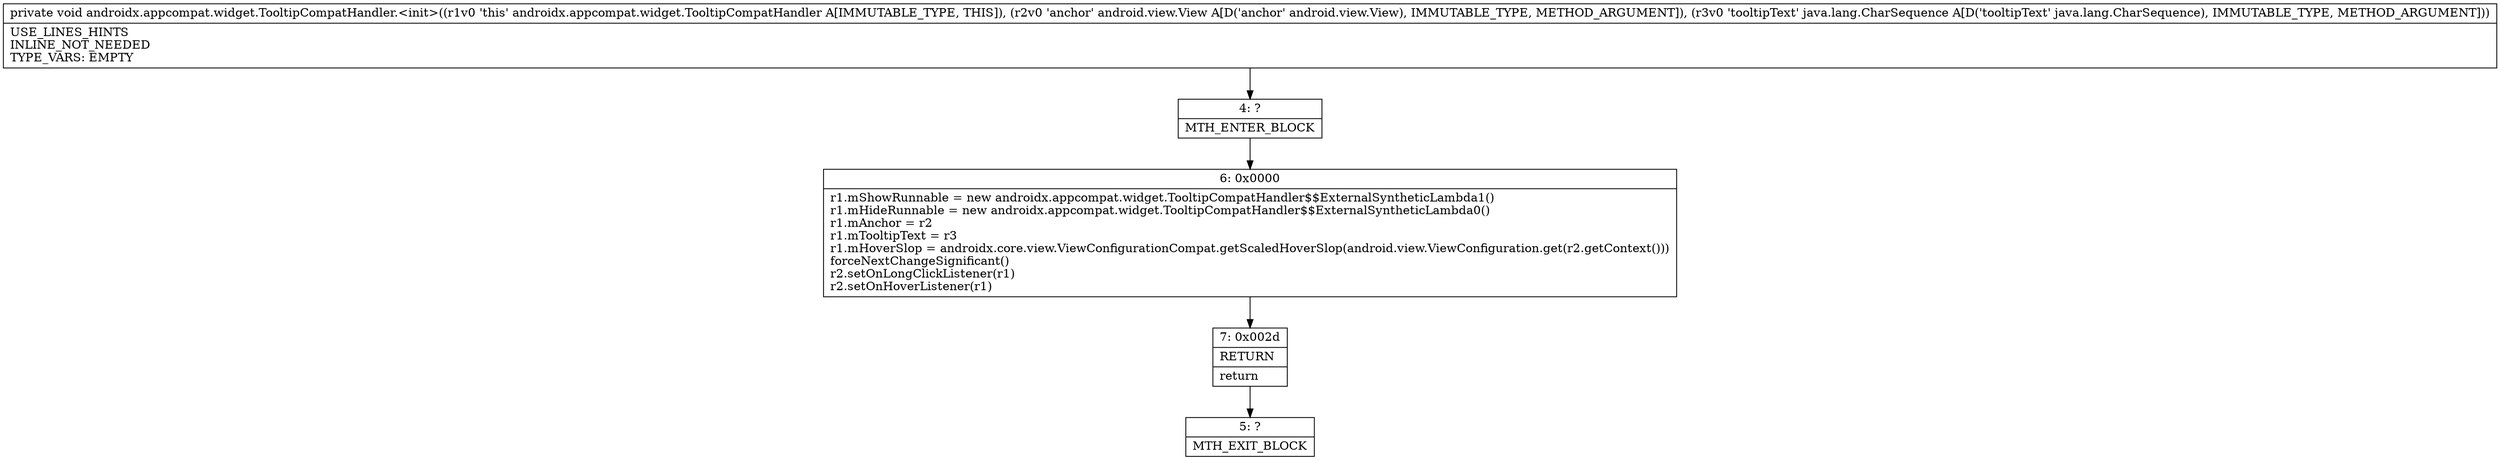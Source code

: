 digraph "CFG forandroidx.appcompat.widget.TooltipCompatHandler.\<init\>(Landroid\/view\/View;Ljava\/lang\/CharSequence;)V" {
Node_4 [shape=record,label="{4\:\ ?|MTH_ENTER_BLOCK\l}"];
Node_6 [shape=record,label="{6\:\ 0x0000|r1.mShowRunnable = new androidx.appcompat.widget.TooltipCompatHandler$$ExternalSyntheticLambda1()\lr1.mHideRunnable = new androidx.appcompat.widget.TooltipCompatHandler$$ExternalSyntheticLambda0()\lr1.mAnchor = r2\lr1.mTooltipText = r3\lr1.mHoverSlop = androidx.core.view.ViewConfigurationCompat.getScaledHoverSlop(android.view.ViewConfiguration.get(r2.getContext()))\lforceNextChangeSignificant()\lr2.setOnLongClickListener(r1)\lr2.setOnHoverListener(r1)\l}"];
Node_7 [shape=record,label="{7\:\ 0x002d|RETURN\l|return\l}"];
Node_5 [shape=record,label="{5\:\ ?|MTH_EXIT_BLOCK\l}"];
MethodNode[shape=record,label="{private void androidx.appcompat.widget.TooltipCompatHandler.\<init\>((r1v0 'this' androidx.appcompat.widget.TooltipCompatHandler A[IMMUTABLE_TYPE, THIS]), (r2v0 'anchor' android.view.View A[D('anchor' android.view.View), IMMUTABLE_TYPE, METHOD_ARGUMENT]), (r3v0 'tooltipText' java.lang.CharSequence A[D('tooltipText' java.lang.CharSequence), IMMUTABLE_TYPE, METHOD_ARGUMENT]))  | USE_LINES_HINTS\lINLINE_NOT_NEEDED\lTYPE_VARS: EMPTY\l}"];
MethodNode -> Node_4;Node_4 -> Node_6;
Node_6 -> Node_7;
Node_7 -> Node_5;
}

